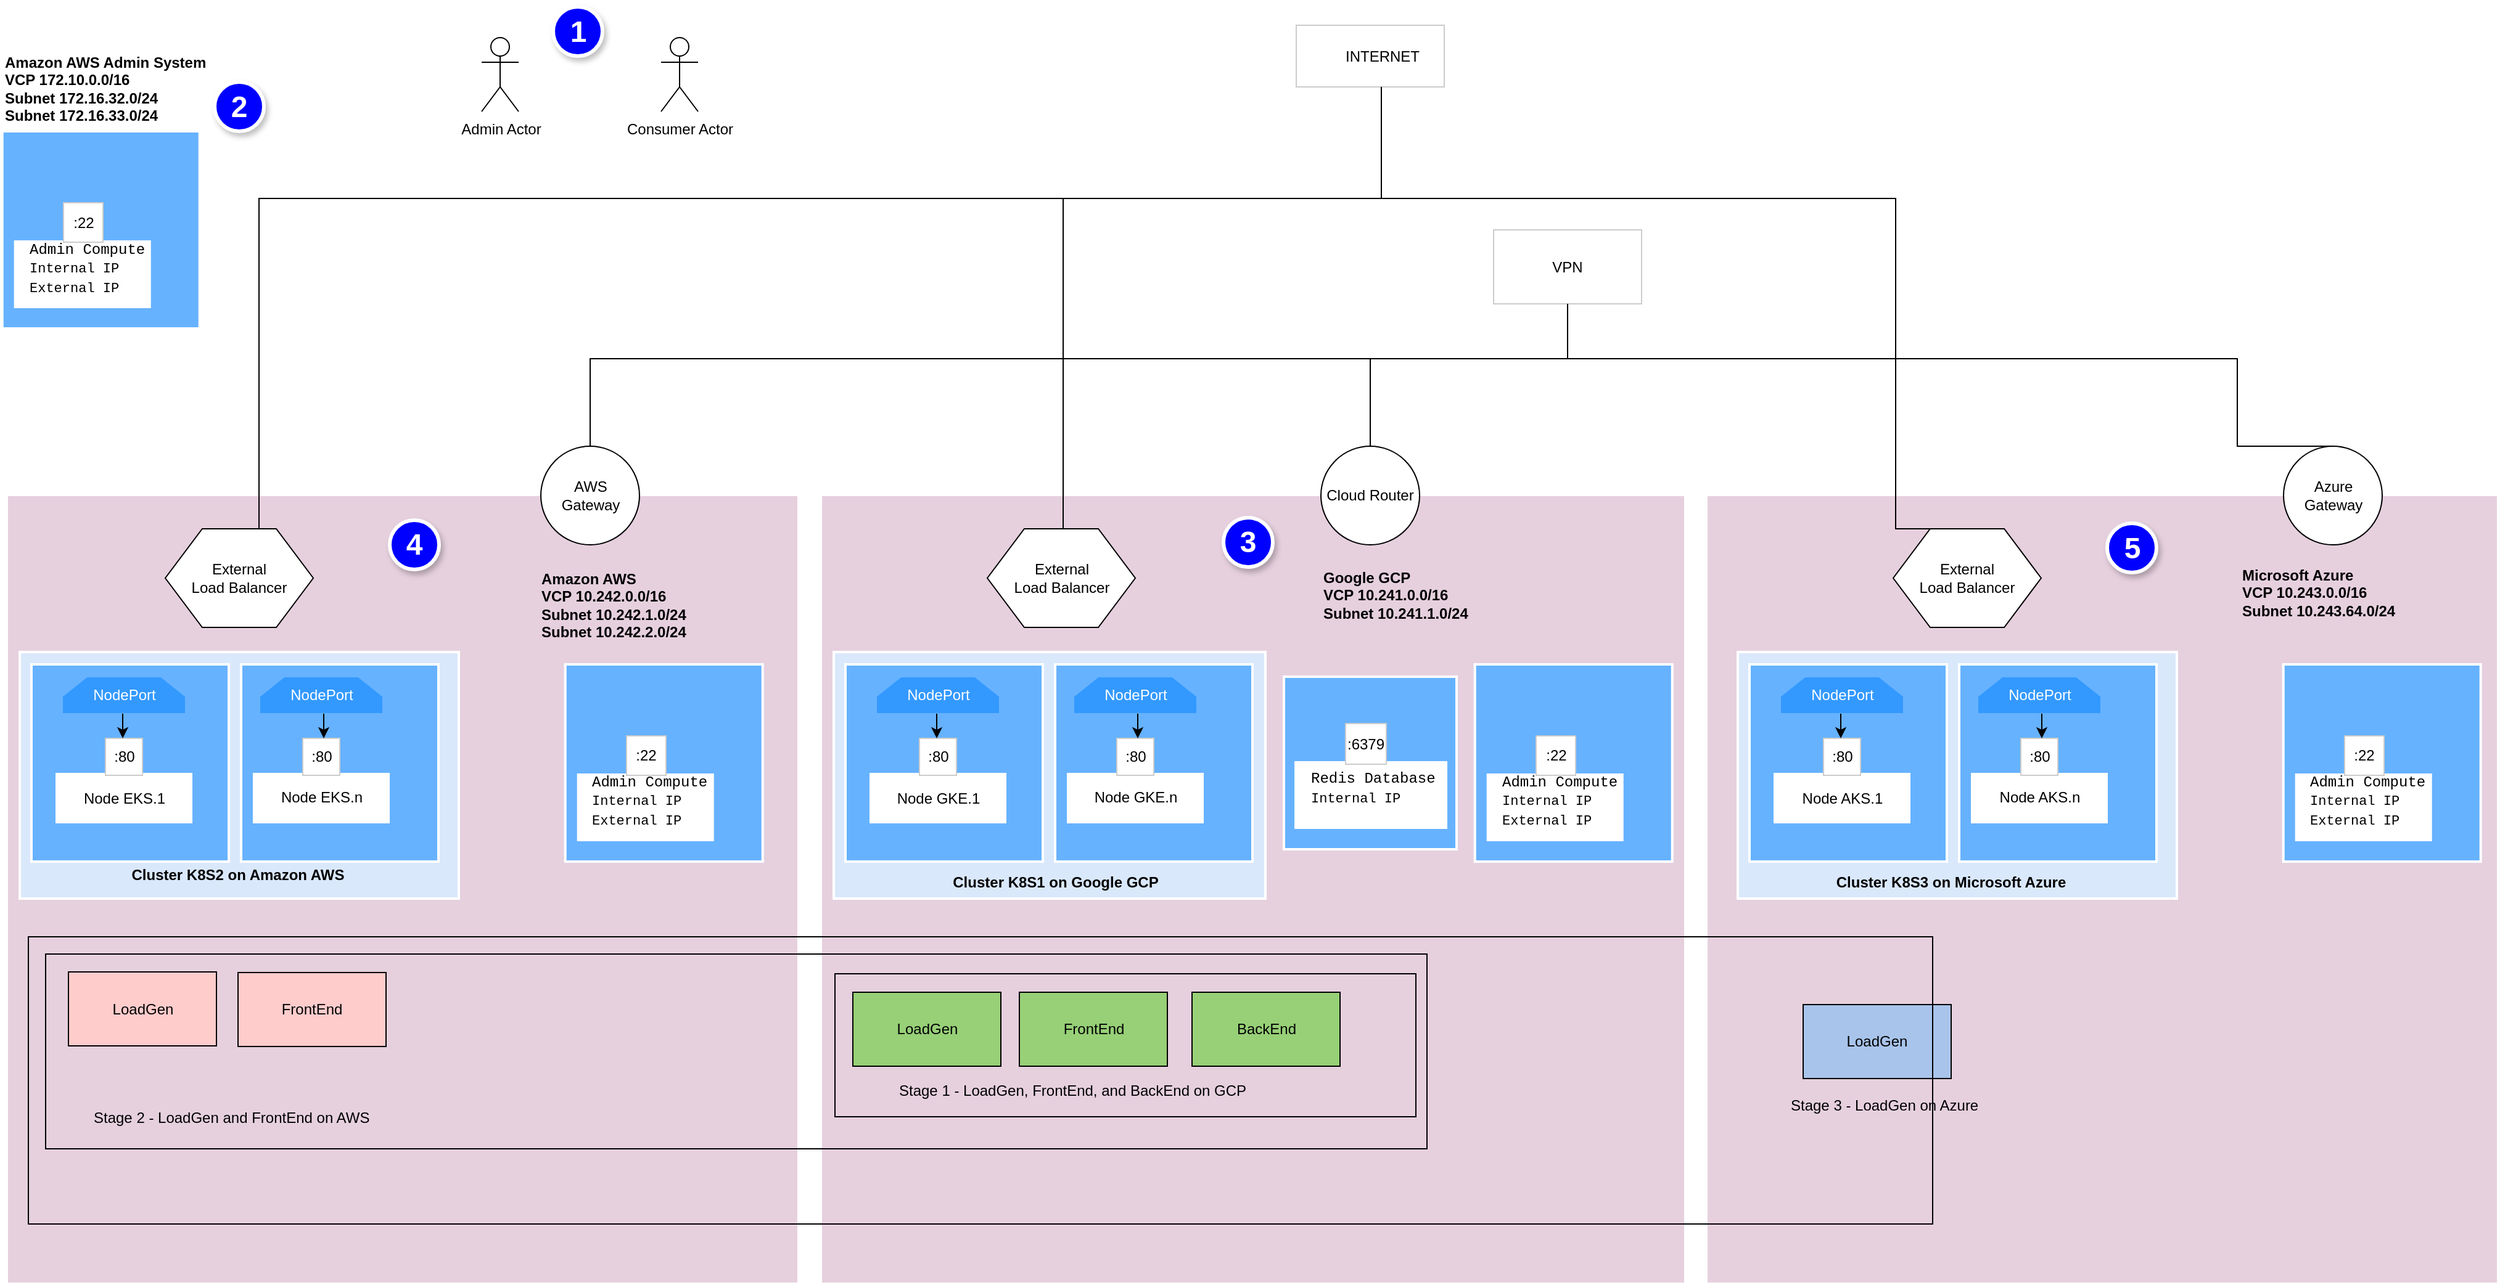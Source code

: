 <mxfile version="11.1.4" type="device"><diagram id="oCAYTf6JFad4TSEZTCPu" name="Page-1"><mxGraphModel dx="2852" dy="2918" grid="1" gridSize="10" guides="1" tooltips="1" connect="1" arrows="1" fold="1" page="1" pageScale="1" pageWidth="850" pageHeight="1100" math="0" shadow="0"><root><mxCell id="0"/><mxCell id="1" parent="0"/><mxCell id="3_JV-AqRDF9YJsaIib1W-2" value="" style="rounded=0;whiteSpace=wrap;html=1;gradientColor=none;fillColor=#E6D0DE;strokeColor=#FFFFFF;" parent="1" vertex="1"><mxGeometry x="1418" y="-319" width="641" height="639" as="geometry"/></mxCell><mxCell id="EtgancOFzsl1TW48m4qC-24" value="" style="rounded=0;whiteSpace=wrap;html=1;gradientColor=none;fillColor=#E6D0DE;strokeColor=#FFFFFF;" parent="1" vertex="1"><mxGeometry x="700" y="-319" width="700" height="639" as="geometry"/></mxCell><mxCell id="EtgancOFzsl1TW48m4qC-46" value="" style="rounded=0;whiteSpace=wrap;html=1;gradientColor=none;fillColor=#E6D0DE;strokeColor=#FFFFFF;" parent="1" vertex="1"><mxGeometry x="40" y="-319" width="641" height="639" as="geometry"/></mxCell><mxCell id="MRLvEs0bzzrnMbFjdBYy-30" value="VPN" style="rounded=0;whiteSpace=wrap;html=1;strokeColor=#CCCCCC;strokeWidth=1;fillColor=#FFFFFF;gradientColor=none;" parent="1" vertex="1"><mxGeometry x="1245" y="-534.5" width="120" height="60" as="geometry"/></mxCell><mxCell id="MRLvEs0bzzrnMbFjdBYy-56" style="edgeStyle=orthogonalEdgeStyle;rounded=0;orthogonalLoop=1;jettySize=auto;html=1;endArrow=none;endFill=0;strokeColor=#000000;" parent="1" source="MRLvEs0bzzrnMbFjdBYy-32" target="w82-eKKczCp55XJ_6k91-2" edge="1"><mxGeometry relative="1" as="geometry"><Array as="points"><mxPoint x="1154" y="-560"/><mxPoint x="896" y="-560"/></Array><mxPoint x="1155" y="-889" as="sourcePoint"/><mxPoint x="1001" y="-259" as="targetPoint"/></mxGeometry></mxCell><mxCell id="MRLvEs0bzzrnMbFjdBYy-32" value="&amp;nbsp; &amp;nbsp; &amp;nbsp; INTERNET" style="rounded=0;whiteSpace=wrap;html=1;strokeColor=#CCCCCC;strokeWidth=1;fillColor=#FFFFFF;gradientColor=none;" parent="1" vertex="1"><mxGeometry x="1085" y="-700.5" width="120" height="50" as="geometry"/></mxCell><mxCell id="MRLvEs0bzzrnMbFjdBYy-38" value="" style="endArrow=none;html=1;" parent="1" edge="1"><mxGeometry width="50" height="50" relative="1" as="geometry"><mxPoint x="1305" y="-658.5" as="sourcePoint"/><mxPoint x="1305" y="-658.5" as="targetPoint"/></mxGeometry></mxCell><mxCell id="MRLvEs0bzzrnMbFjdBYy-80" value="" style="shape=image;html=1;verticalAlign=top;verticalLabelPosition=bottom;labelBackgroundColor=#ffffff;imageAspect=0;aspect=fixed;image=https://cdn3.iconfinder.com/data/icons/basic-user-interface-5/64/globe_earth_internet_www_universal-128.png;strokeColor=#CCCCCC;strokeWidth=1;fillColor=#FFFFFF;gradientColor=none;" parent="1" vertex="1"><mxGeometry x="1251" y="-519.5" width="30" height="30" as="geometry"/></mxCell><mxCell id="MRLvEs0bzzrnMbFjdBYy-81" value="" style="shape=image;html=1;verticalAlign=top;verticalLabelPosition=bottom;labelBackgroundColor=#ffffff;imageAspect=0;aspect=fixed;image=https://cdn3.iconfinder.com/data/icons/basic-user-interface-5/64/globe_earth_internet_www_universal-128.png;strokeColor=#CCCCCC;strokeWidth=1;fillColor=#FFFFFF;gradientColor=none;" parent="1" vertex="1"><mxGeometry x="1095" y="-690.5" width="30" height="30" as="geometry"/></mxCell><mxCell id="3_JV-AqRDF9YJsaIib1W-4" value="" style="rounded=0;whiteSpace=wrap;html=1;fillColor=#dae8fc;strokeColor=#FFFFFF;strokeWidth=2;" parent="1" vertex="1"><mxGeometry x="1443" y="-192" width="356" height="200" as="geometry"/></mxCell><mxCell id="3_JV-AqRDF9YJsaIib1W-6" value="" style="whiteSpace=wrap;html=1;aspect=fixed;strokeColor=#FFFFFF;strokeWidth=2;fillColor=#66B2FF;gradientColor=none;" parent="1" vertex="1"><mxGeometry x="1452.5" y="-182" width="160" height="160" as="geometry"/></mxCell><mxCell id="3_JV-AqRDF9YJsaIib1W-7" value="" style="whiteSpace=wrap;html=1;aspect=fixed;strokeColor=#FFFFFF;strokeWidth=2;fillColor=#66B2FF;gradientColor=none;" parent="1" vertex="1"><mxGeometry x="1622.5" y="-182" width="160" height="160" as="geometry"/></mxCell><mxCell id="3_JV-AqRDF9YJsaIib1W-10" value="&lt;font color=&quot;#ffffff&quot;&gt;NodePort&lt;/font&gt;" style="shape=loopLimit;whiteSpace=wrap;html=1;strokeColor=#66B2FF;strokeWidth=1;fillColor=#3399FF;gradientColor=none;" parent="1" vertex="1"><mxGeometry x="1477.5" y="-172" width="100" height="30" as="geometry"/></mxCell><mxCell id="3_JV-AqRDF9YJsaIib1W-14" value="&lt;font color=&quot;#ffffff&quot;&gt;NodePort&lt;/font&gt;" style="shape=loopLimit;whiteSpace=wrap;html=1;strokeColor=#66B2FF;strokeWidth=1;fillColor=#3399FF;gradientColor=none;" parent="1" vertex="1"><mxGeometry x="1637.5" y="-172" width="100" height="30" as="geometry"/></mxCell><mxCell id="3_JV-AqRDF9YJsaIib1W-15" value="" style="rounded=0;whiteSpace=wrap;html=1;strokeColor=#FFFFFF;strokeWidth=1;fillColor=#FFFFFF;gradientColor=none;" parent="1" vertex="1"><mxGeometry x="1472.5" y="-93.5" width="110" height="40" as="geometry"/></mxCell><mxCell id="3_JV-AqRDF9YJsaIib1W-18" value="" style="rounded=0;whiteSpace=wrap;html=1;strokeColor=#FFFFFF;strokeWidth=1;fillColor=#FFFFFF;gradientColor=none;" parent="1" vertex="1"><mxGeometry x="1632.5" y="-93.5" width="110" height="40" as="geometry"/></mxCell><mxCell id="3_JV-AqRDF9YJsaIib1W-19" value=":80" style="whiteSpace=wrap;html=1;aspect=fixed;strokeColor=#CCCCCC;strokeWidth=1;fillColor=#FFFFFF;gradientColor=none;" parent="1" vertex="1"><mxGeometry x="1512.5" y="-122" width="30" height="30" as="geometry"/></mxCell><mxCell id="3_JV-AqRDF9YJsaIib1W-22" value=":80" style="whiteSpace=wrap;html=1;aspect=fixed;strokeColor=#CCCCCC;strokeWidth=1;fillColor=#FFFFFF;gradientColor=none;" parent="1" vertex="1"><mxGeometry x="1672.5" y="-122" width="30" height="30" as="geometry"/></mxCell><mxCell id="3_JV-AqRDF9YJsaIib1W-42" value="" style="endArrow=classic;html=1;strokeColor=#000000;" parent="1" edge="1"><mxGeometry width="50" height="50" relative="1" as="geometry"><mxPoint x="1526.5" y="-142" as="sourcePoint"/><mxPoint x="1526.5" y="-122" as="targetPoint"/></mxGeometry></mxCell><mxCell id="3_JV-AqRDF9YJsaIib1W-48" style="edgeStyle=orthogonalEdgeStyle;rounded=0;orthogonalLoop=1;jettySize=auto;html=1;exitX=0.5;exitY=1;exitDx=0;exitDy=0;endArrow=classic;endFill=1;strokeColor=#000000;" parent="1" source="3_JV-AqRDF9YJsaIib1W-14" target="3_JV-AqRDF9YJsaIib1W-14" edge="1"><mxGeometry relative="1" as="geometry"/></mxCell><mxCell id="3_JV-AqRDF9YJsaIib1W-49" value="" style="endArrow=classic;html=1;strokeColor=#000000;" parent="1" edge="1"><mxGeometry width="50" height="50" relative="1" as="geometry"><mxPoint x="1689.5" y="-142" as="sourcePoint"/><mxPoint x="1689.5" y="-122" as="targetPoint"/></mxGeometry></mxCell><mxCell id="3_JV-AqRDF9YJsaIib1W-50" value="Node AKS.1&lt;span style=&quot;font-family: &amp;#34;helvetica&amp;#34; , &amp;#34;arial&amp;#34; , sans-serif ; font-size: 0px ; white-space: nowrap&quot;&gt;%3CmxGraphModel%3E%3Croot%3E%3CmxCell%20id%3D%220%22%2F%3E%3CmxCell%20id%3D%221%22%20parent%3D%220%22%2F%3E%3CmxCell%20id%3D%222%22%20value%3D%22%22%20style%3D%22endArrow%3Dclassic%3Bhtml%3D1%3BstrokeColor%3D%23000000%3B%22%20edge%3D%221%22%20parent%3D%221%22%3E%3CmxGeometry%20width%3D%2250%22%20height%3D%2250%22%20relative%3D%221%22%20as%3D%22geometry%22%3E%3CmxPoint%20x%3D%22124%22%20y%3D%22430%22%20as%3D%22sourcePoint%22%2F%3E%3CmxPoint%20x%3D%22124%22%20y%3D%22450%22%20as%3D%22targetPoint%22%2F%3E%3C%2FmxGeometry%3E%3C%2FmxCell%3E%3C%2Froot%3E%3C%2FmxGraphModel%3E&lt;/span&gt;" style="text;html=1;strokeColor=none;fillColor=none;align=center;verticalAlign=middle;whiteSpace=wrap;rounded=0;" parent="1" vertex="1"><mxGeometry x="1472.5" y="-88.5" width="110" height="30" as="geometry"/></mxCell><mxCell id="3_JV-AqRDF9YJsaIib1W-51" value="Node AKS.n&lt;span style=&quot;font-family: &amp;#34;helvetica&amp;#34; , &amp;#34;arial&amp;#34; , sans-serif ; font-size: 0px ; white-space: nowrap&quot;&gt;3CmxGraphModel%3E%3Croot%3E%3CmxCell%20id%3D%220%22%2F%3E%3CmxCell%20id%3D%221%22%20parent%3D%220%22%2F%3E%3CmxCell%20id%3D%222%22%20value%3D%22%22%20style%3D%22endArrow%3Dclassic%3Bhtml%3D1%3BstrokeColor%3D%23000000%3B%22%20edge%3D%221%22%20parent%3D%221%22%3E%3CmxGeometry%20width%3D%2250%22%20height%3D%2250%22%20relative%3D%221%22%20as%3D%22geometry%22%3E%3CmxPoint%20x%3D%22124%22%20y%3D%22430%22%20as%3D%22sourcePoint%22%2F%3E%3CmxPoint%20x%3D%22124%22%20y%3D%22450%22%20as%3D%22targetPoint%22%2F%3E%3C%2FmxGeometry%3E%3C%2FmxCell%3E%3C%2Froot%3E%3C%2FmxGraphModel%3E&lt;/span&gt;" style="text;html=1;strokeColor=none;fillColor=none;align=center;verticalAlign=middle;whiteSpace=wrap;rounded=0;" parent="1" vertex="1"><mxGeometry x="1633" y="-89" width="110" height="30" as="geometry"/></mxCell><mxCell id="3_JV-AqRDF9YJsaIib1W-54" value="Cluster K8S3 on Microsoft Azure" style="text;html=1;strokeColor=none;fillColor=none;align=center;verticalAlign=middle;whiteSpace=wrap;rounded=0;fontStyle=1" parent="1" vertex="1"><mxGeometry x="1459" y="-22" width="314" height="33" as="geometry"/></mxCell><mxCell id="Qe-S1la35YxCWI7xXYGa-5" style="edgeStyle=orthogonalEdgeStyle;rounded=0;orthogonalLoop=1;jettySize=auto;html=1;endArrow=none;endFill=0;strokeColor=#000000;entryX=0.5;entryY=0;entryDx=0;entryDy=0;exitX=0.5;exitY=1;exitDx=0;exitDy=0;" parent="1" source="MRLvEs0bzzrnMbFjdBYy-30" target="EtgancOFzsl1TW48m4qC-45" edge="1"><mxGeometry relative="1" as="geometry"><mxPoint x="1193" y="-652" as="sourcePoint"/><mxPoint x="942.471" y="-172" as="targetPoint"/><Array as="points"><mxPoint x="1305" y="-430"/><mxPoint x="1145" y="-430"/></Array></mxGeometry></mxCell><mxCell id="Qe-S1la35YxCWI7xXYGa-10" style="edgeStyle=orthogonalEdgeStyle;rounded=0;orthogonalLoop=1;jettySize=auto;html=1;exitX=0.5;exitY=1;exitDx=0;exitDy=0;endArrow=none;endFill=0;strokeColor=#000000;entryX=0.5;entryY=0;entryDx=0;entryDy=0;" parent="1" source="MRLvEs0bzzrnMbFjdBYy-30" target="EtgancOFzsl1TW48m4qC-23" edge="1"><mxGeometry relative="1" as="geometry"><mxPoint x="1203" y="-646" as="sourcePoint"/><mxPoint x="1346" y="-448" as="targetPoint"/><Array as="points"><mxPoint x="1305" y="-430"/><mxPoint x="1848" y="-430"/></Array></mxGeometry></mxCell><mxCell id="Qe-S1la35YxCWI7xXYGa-51" style="edgeStyle=orthogonalEdgeStyle;rounded=0;orthogonalLoop=1;jettySize=auto;html=1;endArrow=none;endFill=0;strokeColor=#000000;entryX=0.625;entryY=0;entryDx=0;entryDy=0;" parent="1" source="MRLvEs0bzzrnMbFjdBYy-32" target="w82-eKKczCp55XJ_6k91-1" edge="1"><mxGeometry relative="1" as="geometry"><Array as="points"><mxPoint x="1154" y="-560"/><mxPoint x="244" y="-560"/><mxPoint x="244" y="-292"/></Array><mxPoint x="1164" y="-902" as="sourcePoint"/><mxPoint x="214.235" y="-227.235" as="targetPoint"/></mxGeometry></mxCell><mxCell id="Qe-S1la35YxCWI7xXYGa-52" style="edgeStyle=orthogonalEdgeStyle;rounded=0;orthogonalLoop=1;jettySize=auto;html=1;endArrow=none;endFill=0;strokeColor=#000000;entryX=0.5;entryY=0;entryDx=0;entryDy=0;exitX=0.5;exitY=1;exitDx=0;exitDy=0;" parent="1" source="MRLvEs0bzzrnMbFjdBYy-30" target="EtgancOFzsl1TW48m4qC-67" edge="1"><mxGeometry relative="1" as="geometry"><mxPoint x="1203" y="-646" as="sourcePoint"/><mxPoint x="293.059" y="-228.412" as="targetPoint"/><Array as="points"><mxPoint x="1305" y="-430"/><mxPoint x="513" y="-430"/></Array></mxGeometry></mxCell><mxCell id="EtgancOFzsl1TW48m4qC-18" value="" style="whiteSpace=wrap;html=1;aspect=fixed;strokeColor=#FFFFFF;strokeWidth=2;fillColor=#66B2FF;gradientColor=none;" parent="1" vertex="1"><mxGeometry x="1885.353" y="-182" width="160" height="160" as="geometry"/></mxCell><mxCell id="EtgancOFzsl1TW48m4qC-19" value="" style="rounded=0;whiteSpace=wrap;html=1;strokeColor=#FFFFFF;strokeWidth=1;fillColor=#FFFFFF;gradientColor=none;" parent="1" vertex="1"><mxGeometry x="1895.353" y="-93" width="110" height="54" as="geometry"/></mxCell><mxCell id="EtgancOFzsl1TW48m4qC-20" value=":22" style="whiteSpace=wrap;html=1;aspect=fixed;strokeColor=#CCCCCC;strokeWidth=1;fillColor=#FFFFFF;gradientColor=none;" parent="1" vertex="1"><mxGeometry x="1935" y="-124" width="32" height="32" as="geometry"/></mxCell><mxCell id="EtgancOFzsl1TW48m4qC-21" value="&lt;font face=&quot;Courier New&quot;&gt;Admin Compute&lt;br&gt;&lt;span style=&quot;font-size: 11px&quot;&gt;Internal IP External IP&lt;/span&gt;&lt;span style=&quot;font-size: 0px ; white-space: nowrap&quot;&gt;external IP&lt;br&gt;&amp;nbsp;IPmxGraphModel%3E%3Croot%3E%3CmxCell%20id%3D%220%22%2F%3E%3CmxCell%20id%3D%221%22%20parent%3D%220%22%2F%3E%3CmxCell%20id%3D%222%22%20value%3D%22%22%20style%3D%22endArrow%3Dclassic%3Bhtml%3D1%3BstrokeColor%3D%23000000%3B%22%20edge%3D%221%22%20parent%3D%221%22%3E%3CmxGeometry%20width%3D%2250%22%20height%3D%2250%22%20relative%3D%221%22%20as%3D%22geometry%22%3E%3CmxPoint%20x%3D%22124%22%20y%3D%22430%22%20as%3D%22sourcePoint%22%2F%3E%3CmxPoint%20x%3D%22124%22%20y%3D%22450%22%20as%3D%22targetPoint%22%2F%3E%3C%2FmxGeometry%3E%3C%2FmxC&lt;br&gt;&lt;/span&gt;&lt;/font&gt;" style="text;html=1;strokeColor=none;fillColor=none;align=left;verticalAlign=middle;whiteSpace=wrap;rounded=0;" parent="1" vertex="1"><mxGeometry x="1905.353" y="-89" width="100" height="50" as="geometry"/></mxCell><mxCell id="EtgancOFzsl1TW48m4qC-22" value="&lt;b&gt;Microsoft Azure&lt;br&gt;&lt;/b&gt;&lt;div&gt;&lt;b&gt;VCP 10.243.0.0/16&lt;/b&gt;&lt;/div&gt;&lt;div&gt;&lt;b&gt;Subnet&amp;nbsp;&lt;/b&gt;&lt;b&gt;10.243.64.0/24&lt;/b&gt;&lt;/div&gt;" style="text;html=1;strokeColor=none;fillColor=none;align=left;verticalAlign=middle;whiteSpace=wrap;rounded=0;" parent="1" vertex="1"><mxGeometry x="1850" y="-261" width="170" height="42" as="geometry"/></mxCell><mxCell id="EtgancOFzsl1TW48m4qC-23" value="Azure&lt;br&gt;Gateway" style="ellipse;whiteSpace=wrap;html=1;aspect=fixed;" parent="1" vertex="1"><mxGeometry x="1885.5" y="-359" width="80" height="80" as="geometry"/></mxCell><mxCell id="EtgancOFzsl1TW48m4qC-25" value="" style="rounded=0;whiteSpace=wrap;html=1;fillColor=#dae8fc;strokeColor=#FFFFFF;strokeWidth=2;" parent="1" vertex="1"><mxGeometry x="710" y="-192" width="350" height="200" as="geometry"/></mxCell><mxCell id="EtgancOFzsl1TW48m4qC-26" value="" style="whiteSpace=wrap;html=1;aspect=fixed;strokeColor=#FFFFFF;strokeWidth=2;fillColor=#66B2FF;gradientColor=none;" parent="1" vertex="1"><mxGeometry x="719.5" y="-182" width="160" height="160" as="geometry"/></mxCell><mxCell id="EtgancOFzsl1TW48m4qC-27" value="" style="whiteSpace=wrap;html=1;aspect=fixed;strokeColor=#FFFFFF;strokeWidth=2;fillColor=#66B2FF;gradientColor=none;" parent="1" vertex="1"><mxGeometry x="889.5" y="-182" width="160" height="160" as="geometry"/></mxCell><mxCell id="EtgancOFzsl1TW48m4qC-28" value="&lt;font color=&quot;#ffffff&quot;&gt;NodePort&lt;/font&gt;" style="shape=loopLimit;whiteSpace=wrap;html=1;strokeColor=#66B2FF;strokeWidth=1;fillColor=#3399FF;gradientColor=none;" parent="1" vertex="1"><mxGeometry x="744.5" y="-172" width="100" height="30" as="geometry"/></mxCell><mxCell id="EtgancOFzsl1TW48m4qC-29" value="&lt;font color=&quot;#ffffff&quot;&gt;NodePort&lt;/font&gt;" style="shape=loopLimit;whiteSpace=wrap;html=1;strokeColor=#66B2FF;strokeWidth=1;fillColor=#3399FF;gradientColor=none;" parent="1" vertex="1"><mxGeometry x="904.5" y="-172" width="100" height="30" as="geometry"/></mxCell><mxCell id="EtgancOFzsl1TW48m4qC-30" value="" style="rounded=0;whiteSpace=wrap;html=1;strokeColor=#FFFFFF;strokeWidth=1;fillColor=#FFFFFF;gradientColor=none;" parent="1" vertex="1"><mxGeometry x="739.5" y="-93.5" width="110" height="40" as="geometry"/></mxCell><mxCell id="EtgancOFzsl1TW48m4qC-31" value="" style="rounded=0;whiteSpace=wrap;html=1;strokeColor=#FFFFFF;strokeWidth=1;fillColor=#FFFFFF;gradientColor=none;" parent="1" vertex="1"><mxGeometry x="899.5" y="-93.5" width="110" height="40" as="geometry"/></mxCell><mxCell id="EtgancOFzsl1TW48m4qC-32" value=":80" style="whiteSpace=wrap;html=1;aspect=fixed;strokeColor=#CCCCCC;strokeWidth=1;fillColor=#FFFFFF;gradientColor=none;" parent="1" vertex="1"><mxGeometry x="779.5" y="-122" width="30" height="30" as="geometry"/></mxCell><mxCell id="EtgancOFzsl1TW48m4qC-33" value=":80" style="whiteSpace=wrap;html=1;aspect=fixed;strokeColor=#CCCCCC;strokeWidth=1;fillColor=#FFFFFF;gradientColor=none;" parent="1" vertex="1"><mxGeometry x="939.5" y="-122" width="30" height="30" as="geometry"/></mxCell><mxCell id="EtgancOFzsl1TW48m4qC-34" value="" style="endArrow=classic;html=1;strokeColor=#000000;" parent="1" edge="1"><mxGeometry width="50" height="50" relative="1" as="geometry"><mxPoint x="793.5" y="-142" as="sourcePoint"/><mxPoint x="793.5" y="-122" as="targetPoint"/></mxGeometry></mxCell><mxCell id="EtgancOFzsl1TW48m4qC-35" style="edgeStyle=orthogonalEdgeStyle;rounded=0;orthogonalLoop=1;jettySize=auto;html=1;exitX=0.5;exitY=1;exitDx=0;exitDy=0;endArrow=classic;endFill=1;strokeColor=#000000;" parent="1" source="EtgancOFzsl1TW48m4qC-29" target="EtgancOFzsl1TW48m4qC-29" edge="1"><mxGeometry relative="1" as="geometry"/></mxCell><mxCell id="EtgancOFzsl1TW48m4qC-36" value="" style="endArrow=classic;html=1;strokeColor=#000000;" parent="1" edge="1"><mxGeometry width="50" height="50" relative="1" as="geometry"><mxPoint x="956.5" y="-142" as="sourcePoint"/><mxPoint x="956.5" y="-122" as="targetPoint"/></mxGeometry></mxCell><mxCell id="EtgancOFzsl1TW48m4qC-37" value="Node GKE.1&lt;span style=&quot;font-family: &amp;#34;helvetica&amp;#34; , &amp;#34;arial&amp;#34; , sans-serif ; font-size: 0px ; white-space: nowrap&quot;&gt;%3CmxGraphModel%3E%3Croot%3E%3CmxCell%20id%3D%220%22%2F%3E%3CmxCell%20id%3D%221%22%20parent%3D%220%22%2F%3E%3CmxCell%20id%3D%222%22%20value%3D%22%22%20style%3D%22endArrow%3Dclassic%3Bhtml%3D1%3BstrokeColor%3D%23000000%3B%22%20edge%3D%221%22%20parent%3D%221%22%3E%3CmxGeometry%20width%3D%2250%22%20height%3D%2250%22%20relative%3D%221%22%20as%3D%22geometry%22%3E%3CmxPoint%20x%3D%22124%22%20y%3D%22430%22%20as%3D%22sourcePoint%22%2F%3E%3CmxPoint%20x%3D%22124%22%20y%3D%22450%22%20as%3D%22targetPoint%22%2F%3E%3C%2FmxGeometry%3E%3C%2FmxCell%3E%3C%2Froot%3E%3C%2FmxGraphModel%3E&lt;/span&gt;" style="text;html=1;strokeColor=none;fillColor=none;align=center;verticalAlign=middle;whiteSpace=wrap;rounded=0;" parent="1" vertex="1"><mxGeometry x="739.5" y="-88.5" width="110" height="30" as="geometry"/></mxCell><mxCell id="EtgancOFzsl1TW48m4qC-38" value="Node GKE.n&lt;span style=&quot;font-family: &amp;#34;helvetica&amp;#34; , &amp;#34;arial&amp;#34; , sans-serif ; font-size: 0px ; white-space: nowrap&quot;&gt;3CmxGraphModel%3E%3Croot%3E%3CmxCell%20id%3D%220%22%2F%3E%3CmxCell%20id%3D%221%22%20parent%3D%220%22%2F%3E%3CmxCell%20id%3D%222%22%20value%3D%22%22%20style%3D%22endArrow%3Dclassic%3Bhtml%3D1%3BstrokeColor%3D%23000000%3B%22%20edge%3D%221%22%20parent%3D%221%22%3E%3CmxGeometry%20width%3D%2250%22%20height%3D%2250%22%20relative%3D%221%22%20as%3D%22geometry%22%3E%3CmxPoint%20x%3D%22124%22%20y%3D%22430%22%20as%3D%22sourcePoint%22%2F%3E%3CmxPoint%20x%3D%22124%22%20y%3D%22450%22%20as%3D%22targetPoint%22%2F%3E%3C%2FmxGeometry%3E%3C%2FmxCell%3E%3C%2Froot%3E%3C%2FmxGraphModel%3E&lt;/span&gt;" style="text;html=1;strokeColor=none;fillColor=none;align=center;verticalAlign=middle;whiteSpace=wrap;rounded=0;" parent="1" vertex="1"><mxGeometry x="900" y="-89" width="110" height="30" as="geometry"/></mxCell><mxCell id="EtgancOFzsl1TW48m4qC-39" value="Cluster K8S1 on Google GCP" style="text;html=1;strokeColor=none;fillColor=none;align=center;verticalAlign=middle;whiteSpace=wrap;rounded=0;fontStyle=1" parent="1" vertex="1"><mxGeometry x="740" y="-22" width="300" height="33" as="geometry"/></mxCell><mxCell id="EtgancOFzsl1TW48m4qC-40" value="" style="whiteSpace=wrap;html=1;aspect=fixed;strokeColor=#FFFFFF;strokeWidth=2;fillColor=#66B2FF;gradientColor=none;" parent="1" vertex="1"><mxGeometry x="1229.853" y="-182" width="160" height="160" as="geometry"/></mxCell><mxCell id="EtgancOFzsl1TW48m4qC-41" value="" style="rounded=0;whiteSpace=wrap;html=1;strokeColor=#FFFFFF;strokeWidth=1;fillColor=#FFFFFF;gradientColor=none;" parent="1" vertex="1"><mxGeometry x="1239.853" y="-93" width="110" height="54" as="geometry"/></mxCell><mxCell id="EtgancOFzsl1TW48m4qC-42" value=":22" style="whiteSpace=wrap;html=1;aspect=fixed;strokeColor=#CCCCCC;strokeWidth=1;fillColor=#FFFFFF;gradientColor=none;" parent="1" vertex="1"><mxGeometry x="1279.5" y="-124" width="32" height="32" as="geometry"/></mxCell><mxCell id="EtgancOFzsl1TW48m4qC-43" value="&lt;font face=&quot;Courier New&quot;&gt;Admin Compute&lt;br&gt;&lt;span style=&quot;font-size: 11px&quot;&gt;Internal IP External IP&lt;/span&gt;&lt;span style=&quot;font-size: 0px ; white-space: nowrap&quot;&gt;external IP&lt;br&gt;&amp;nbsp;IPmxGraphModel%3E%3Croot%3E%3CmxCell%20id%3D%220%22%2F%3E%3CmxCell%20id%3D%221%22%20parent%3D%220%22%2F%3E%3CmxCell%20id%3D%222%22%20value%3D%22%22%20style%3D%22endArrow%3Dclassic%3Bhtml%3D1%3BstrokeColor%3D%23000000%3B%22%20edge%3D%221%22%20parent%3D%221%22%3E%3CmxGeometry%20width%3D%2250%22%20height%3D%2250%22%20relative%3D%221%22%20as%3D%22geometry%22%3E%3CmxPoint%20x%3D%22124%22%20y%3D%22430%22%20as%3D%22sourcePoint%22%2F%3E%3CmxPoint%20x%3D%22124%22%20y%3D%22450%22%20as%3D%22targetPoint%22%2F%3E%3C%2FmxGeometry%3E%3C%2FmxC&lt;br&gt;&lt;/span&gt;&lt;/font&gt;" style="text;html=1;strokeColor=none;fillColor=none;align=left;verticalAlign=middle;whiteSpace=wrap;rounded=0;" parent="1" vertex="1"><mxGeometry x="1249.853" y="-89" width="100" height="50" as="geometry"/></mxCell><mxCell id="EtgancOFzsl1TW48m4qC-44" value="&lt;b&gt;Google GCP&lt;/b&gt;&lt;br&gt;&lt;div&gt;&lt;b&gt;VCP 10.241.0.0/16&lt;/b&gt;&lt;/div&gt;&lt;div&gt;&lt;b&gt;Subnet&amp;nbsp;&lt;/b&gt;&lt;b&gt;10.241.1.0/24&lt;/b&gt;&lt;/div&gt;" style="text;html=1;strokeColor=none;fillColor=none;align=left;verticalAlign=middle;whiteSpace=wrap;rounded=0;" parent="1" vertex="1"><mxGeometry x="1105" y="-269" width="150" height="62" as="geometry"/></mxCell><mxCell id="EtgancOFzsl1TW48m4qC-45" value="Cloud Router" style="ellipse;whiteSpace=wrap;html=1;aspect=fixed;" parent="1" vertex="1"><mxGeometry x="1105" y="-359" width="80" height="80" as="geometry"/></mxCell><mxCell id="EtgancOFzsl1TW48m4qC-47" value="" style="rounded=0;whiteSpace=wrap;html=1;fillColor=#dae8fc;strokeColor=#FFFFFF;strokeWidth=2;" parent="1" vertex="1"><mxGeometry x="50" y="-192" width="356" height="200" as="geometry"/></mxCell><mxCell id="EtgancOFzsl1TW48m4qC-48" value="" style="whiteSpace=wrap;html=1;aspect=fixed;strokeColor=#FFFFFF;strokeWidth=2;fillColor=#66B2FF;gradientColor=none;" parent="1" vertex="1"><mxGeometry x="59.5" y="-182" width="160" height="160" as="geometry"/></mxCell><mxCell id="EtgancOFzsl1TW48m4qC-49" value="" style="whiteSpace=wrap;html=1;aspect=fixed;strokeColor=#FFFFFF;strokeWidth=2;fillColor=#66B2FF;gradientColor=none;" parent="1" vertex="1"><mxGeometry x="229.5" y="-182" width="160" height="160" as="geometry"/></mxCell><mxCell id="EtgancOFzsl1TW48m4qC-50" value="&lt;font color=&quot;#ffffff&quot;&gt;NodePort&lt;/font&gt;" style="shape=loopLimit;whiteSpace=wrap;html=1;strokeColor=#66B2FF;strokeWidth=1;fillColor=#3399FF;gradientColor=none;" parent="1" vertex="1"><mxGeometry x="84.5" y="-172" width="100" height="30" as="geometry"/></mxCell><mxCell id="EtgancOFzsl1TW48m4qC-51" value="&lt;font color=&quot;#ffffff&quot;&gt;NodePort&lt;/font&gt;" style="shape=loopLimit;whiteSpace=wrap;html=1;strokeColor=#66B2FF;strokeWidth=1;fillColor=#3399FF;gradientColor=none;" parent="1" vertex="1"><mxGeometry x="244.5" y="-172" width="100" height="30" as="geometry"/></mxCell><mxCell id="EtgancOFzsl1TW48m4qC-52" value="" style="rounded=0;whiteSpace=wrap;html=1;strokeColor=#FFFFFF;strokeWidth=1;fillColor=#FFFFFF;gradientColor=none;" parent="1" vertex="1"><mxGeometry x="79.5" y="-93.5" width="110" height="40" as="geometry"/></mxCell><mxCell id="EtgancOFzsl1TW48m4qC-53" value="" style="rounded=0;whiteSpace=wrap;html=1;strokeColor=#FFFFFF;strokeWidth=1;fillColor=#FFFFFF;gradientColor=none;" parent="1" vertex="1"><mxGeometry x="239.5" y="-93.5" width="110" height="40" as="geometry"/></mxCell><mxCell id="EtgancOFzsl1TW48m4qC-54" value=":80" style="whiteSpace=wrap;html=1;aspect=fixed;strokeColor=#CCCCCC;strokeWidth=1;fillColor=#FFFFFF;gradientColor=none;" parent="1" vertex="1"><mxGeometry x="119.5" y="-122" width="30" height="30" as="geometry"/></mxCell><mxCell id="EtgancOFzsl1TW48m4qC-55" value=":80" style="whiteSpace=wrap;html=1;aspect=fixed;strokeColor=#CCCCCC;strokeWidth=1;fillColor=#FFFFFF;gradientColor=none;" parent="1" vertex="1"><mxGeometry x="279.5" y="-122" width="30" height="30" as="geometry"/></mxCell><mxCell id="EtgancOFzsl1TW48m4qC-56" value="" style="endArrow=classic;html=1;strokeColor=#000000;" parent="1" edge="1"><mxGeometry width="50" height="50" relative="1" as="geometry"><mxPoint x="133.5" y="-142" as="sourcePoint"/><mxPoint x="133.5" y="-122" as="targetPoint"/></mxGeometry></mxCell><mxCell id="EtgancOFzsl1TW48m4qC-57" style="edgeStyle=orthogonalEdgeStyle;rounded=0;orthogonalLoop=1;jettySize=auto;html=1;exitX=0.5;exitY=1;exitDx=0;exitDy=0;endArrow=classic;endFill=1;strokeColor=#000000;" parent="1" source="EtgancOFzsl1TW48m4qC-51" target="EtgancOFzsl1TW48m4qC-51" edge="1"><mxGeometry relative="1" as="geometry"/></mxCell><mxCell id="EtgancOFzsl1TW48m4qC-58" value="" style="endArrow=classic;html=1;strokeColor=#000000;" parent="1" edge="1"><mxGeometry width="50" height="50" relative="1" as="geometry"><mxPoint x="296.5" y="-142" as="sourcePoint"/><mxPoint x="296.5" y="-122" as="targetPoint"/></mxGeometry></mxCell><mxCell id="EtgancOFzsl1TW48m4qC-59" value="Node EKS.1&lt;span style=&quot;font-family: &amp;#34;helvetica&amp;#34; , &amp;#34;arial&amp;#34; , sans-serif ; font-size: 0px ; white-space: nowrap&quot;&gt;%3CmxGraphModel%3E%3Croot%3E%3CmxCell%20id%3D%220%22%2F%3E%3CmxCell%20id%3D%221%22%20parent%3D%220%22%2F%3E%3CmxCell%20id%3D%222%22%20value%3D%22%22%20style%3D%22endArrow%3Dclassic%3Bhtml%3D1%3BstrokeColor%3D%23000000%3B%22%20edge%3D%221%22%20parent%3D%221%22%3E%3CmxGeometry%20width%3D%2250%22%20height%3D%2250%22%20relative%3D%221%22%20as%3D%22geometry%22%3E%3CmxPoint%20x%3D%22124%22%20y%3D%22430%22%20as%3D%22sourcePoint%22%2F%3E%3CmxPoint%20x%3D%22124%22%20y%3D%22450%22%20as%3D%22targetPoint%22%2F%3E%3C%2FmxGeometry%3E%3C%2FmxCell%3E%3C%2Froot%3E%3C%2FmxGraphModel%3E&lt;/span&gt;" style="text;html=1;strokeColor=none;fillColor=none;align=center;verticalAlign=middle;whiteSpace=wrap;rounded=0;" parent="1" vertex="1"><mxGeometry x="79.5" y="-88.5" width="110" height="30" as="geometry"/></mxCell><mxCell id="EtgancOFzsl1TW48m4qC-60" value="Node EKS.n&lt;span style=&quot;font-family: &amp;#34;helvetica&amp;#34; , &amp;#34;arial&amp;#34; , sans-serif ; font-size: 0px ; white-space: nowrap&quot;&gt;3CmxGraphModel%3E%3Croot%3E%3CmxCell%20id%3D%220%22%2F%3E%3CmxCell%20id%3D%221%22%20parent%3D%220%22%2F%3E%3CmxCell%20id%3D%222%22%20value%3D%22%22%20style%3D%22endArrow%3Dclassic%3Bhtml%3D1%3BstrokeColor%3D%23000000%3B%22%20edge%3D%221%22%20parent%3D%221%22%3E%3CmxGeometry%20width%3D%2250%22%20height%3D%2250%22%20relative%3D%221%22%20as%3D%22geometry%22%3E%3CmxPoint%20x%3D%22124%22%20y%3D%22430%22%20as%3D%22sourcePoint%22%2F%3E%3CmxPoint%20x%3D%22124%22%20y%3D%22450%22%20as%3D%22targetPoint%22%2F%3E%3C%2FmxGeometry%3E%3C%2FmxCell%3E%3C%2Froot%3E%3C%2FmxGraphModel%3E&lt;/span&gt;" style="text;html=1;strokeColor=none;fillColor=none;align=center;verticalAlign=middle;whiteSpace=wrap;rounded=0;" parent="1" vertex="1"><mxGeometry x="240" y="-89" width="110" height="30" as="geometry"/></mxCell><mxCell id="EtgancOFzsl1TW48m4qC-61" value="Cluster K8S2 on Amazon AWS" style="text;html=1;strokeColor=none;fillColor=none;align=center;verticalAlign=middle;whiteSpace=wrap;rounded=0;fontStyle=1" parent="1" vertex="1"><mxGeometry x="57" y="-33" width="340" height="43" as="geometry"/></mxCell><mxCell id="EtgancOFzsl1TW48m4qC-62" value="" style="whiteSpace=wrap;html=1;aspect=fixed;strokeColor=#FFFFFF;strokeWidth=2;fillColor=#66B2FF;gradientColor=none;" parent="1" vertex="1"><mxGeometry x="492.353" y="-182" width="160" height="160" as="geometry"/></mxCell><mxCell id="EtgancOFzsl1TW48m4qC-63" value="" style="rounded=0;whiteSpace=wrap;html=1;strokeColor=#FFFFFF;strokeWidth=1;fillColor=#FFFFFF;gradientColor=none;" parent="1" vertex="1"><mxGeometry x="502.353" y="-93" width="110" height="54" as="geometry"/></mxCell><mxCell id="EtgancOFzsl1TW48m4qC-64" value=":22" style="whiteSpace=wrap;html=1;aspect=fixed;strokeColor=#CCCCCC;strokeWidth=1;fillColor=#FFFFFF;gradientColor=none;" parent="1" vertex="1"><mxGeometry x="542" y="-124" width="32" height="32" as="geometry"/></mxCell><mxCell id="EtgancOFzsl1TW48m4qC-65" value="&lt;font face=&quot;Courier New&quot;&gt;Admin Compute&lt;br&gt;&lt;span style=&quot;font-size: 11px&quot;&gt;Internal IP External IP&lt;/span&gt;&lt;span style=&quot;font-size: 0px ; white-space: nowrap&quot;&gt;external IP&lt;br&gt;&amp;nbsp;IPmxGraphModel%3E%3Croot%3E%3CmxCell%20id%3D%220%22%2F%3E%3CmxCell%20id%3D%221%22%20parent%3D%220%22%2F%3E%3CmxCell%20id%3D%222%22%20value%3D%22%22%20style%3D%22endArrow%3Dclassic%3Bhtml%3D1%3BstrokeColor%3D%23000000%3B%22%20edge%3D%221%22%20parent%3D%221%22%3E%3CmxGeometry%20width%3D%2250%22%20height%3D%2250%22%20relative%3D%221%22%20as%3D%22geometry%22%3E%3CmxPoint%20x%3D%22124%22%20y%3D%22430%22%20as%3D%22sourcePoint%22%2F%3E%3CmxPoint%20x%3D%22124%22%20y%3D%22450%22%20as%3D%22targetPoint%22%2F%3E%3C%2FmxGeometry%3E%3C%2FmxC&lt;br&gt;&lt;/span&gt;&lt;/font&gt;" style="text;html=1;strokeColor=none;fillColor=none;align=left;verticalAlign=middle;whiteSpace=wrap;rounded=0;" parent="1" vertex="1"><mxGeometry x="512.353" y="-89" width="100" height="50" as="geometry"/></mxCell><mxCell id="EtgancOFzsl1TW48m4qC-66" value="&lt;b&gt;Amazon AWS&lt;br&gt;&lt;/b&gt;&lt;div&gt;&lt;b&gt;VCP 10.242.0.0/16&lt;/b&gt;&lt;/div&gt;&lt;div&gt;&lt;b&gt;Subnet&amp;nbsp;&lt;/b&gt;&lt;b&gt;10.242.1.0/24&lt;/b&gt;&lt;/div&gt;&lt;div&gt;&lt;div&gt;&lt;b&gt;Subnet&amp;nbsp;&lt;/b&gt;&lt;b&gt;10.242.2.0/24&lt;/b&gt;&lt;/div&gt;&lt;/div&gt;" style="text;html=1;strokeColor=none;fillColor=none;align=left;verticalAlign=middle;whiteSpace=wrap;rounded=0;" parent="1" vertex="1"><mxGeometry x="471" y="-256.5" width="160" height="52" as="geometry"/></mxCell><mxCell id="EtgancOFzsl1TW48m4qC-67" value="AWS&lt;br&gt;Gateway" style="ellipse;whiteSpace=wrap;html=1;aspect=fixed;" parent="1" vertex="1"><mxGeometry x="472.5" y="-359" width="80" height="80" as="geometry"/></mxCell><mxCell id="EtgancOFzsl1TW48m4qC-69" style="edgeStyle=orthogonalEdgeStyle;rounded=0;orthogonalLoop=1;jettySize=auto;html=1;endArrow=none;endFill=0;strokeColor=#000000;entryX=0.625;entryY=0;entryDx=0;entryDy=0;" parent="1" source="MRLvEs0bzzrnMbFjdBYy-32" target="w82-eKKczCp55XJ_6k91-3" edge="1"><mxGeometry relative="1" as="geometry"><Array as="points"><mxPoint x="1154" y="-560"/><mxPoint x="1571" y="-560"/><mxPoint x="1571" y="-292"/></Array><mxPoint x="1154" y="-909" as="sourcePoint"/><mxPoint x="1027" y="-270.471" as="targetPoint"/></mxGeometry></mxCell><mxCell id="w82-eKKczCp55XJ_6k91-1" value="External &lt;br&gt;Load Balancer" style="shape=hexagon;perimeter=hexagonPerimeter2;whiteSpace=wrap;html=1;" parent="1" vertex="1"><mxGeometry x="168" y="-292" width="120" height="80" as="geometry"/></mxCell><mxCell id="w82-eKKczCp55XJ_6k91-2" value="External &lt;br&gt;Load Balancer" style="shape=hexagon;perimeter=hexagonPerimeter2;whiteSpace=wrap;html=1;" parent="1" vertex="1"><mxGeometry x="834.5" y="-292" width="120" height="80" as="geometry"/></mxCell><mxCell id="w82-eKKczCp55XJ_6k91-3" value="External &lt;br&gt;Load Balancer" style="shape=hexagon;perimeter=hexagonPerimeter2;whiteSpace=wrap;html=1;" parent="1" vertex="1"><mxGeometry x="1569" y="-292" width="120" height="80" as="geometry"/></mxCell><mxCell id="w82-eKKczCp55XJ_6k91-4" style="edgeStyle=orthogonalEdgeStyle;rounded=0;orthogonalLoop=1;jettySize=auto;html=1;endArrow=none;endFill=0;strokeColor=#000000;entryX=0.5;entryY=0;entryDx=0;entryDy=0;exitX=0.5;exitY=1;exitDx=0;exitDy=0;" parent="1" source="MRLvEs0bzzrnMbFjdBYy-30" target="EtgancOFzsl1TW48m4qC-45" edge="1"><mxGeometry relative="1" as="geometry"><mxPoint x="1305" y="-658.5" as="sourcePoint"/><mxPoint x="1145" y="-359" as="targetPoint"/><Array as="points"><mxPoint x="1305" y="-430"/><mxPoint x="1145" y="-430"/></Array></mxGeometry></mxCell><mxCell id="Ma0ju70Poj8BzmHOw9TJ-4" value="LoadGen" style="rounded=0;whiteSpace=wrap;html=1;fillColor=#FFCCCC;" parent="1" vertex="1"><mxGeometry x="89.5" y="67.5" width="120" height="60" as="geometry"/></mxCell><mxCell id="Ma0ju70Poj8BzmHOw9TJ-7" value="FrontEnd" style="rounded=0;whiteSpace=wrap;html=1;fillColor=#FFCCCC;" parent="1" vertex="1"><mxGeometry x="227" y="68" width="120" height="60" as="geometry"/></mxCell><mxCell id="Ma0ju70Poj8BzmHOw9TJ-12" value="Stage 2 - LoadGen and FrontEnd on AWS&amp;nbsp;" style="text;html=1;resizable=0;points=[];autosize=1;align=left;verticalAlign=top;spacingTop=-4;" parent="1" vertex="1"><mxGeometry x="107.5" y="176" width="240" height="20" as="geometry"/></mxCell><mxCell id="pvYz_J5ZlE_wiCUG1b-k-1" value="" style="whiteSpace=wrap;html=1;aspect=fixed;strokeColor=#FFFFFF;strokeWidth=2;fillColor=#66B2FF;gradientColor=none;" parent="1" vertex="1"><mxGeometry x="35.853" y="-614.5" width="160" height="160" as="geometry"/></mxCell><mxCell id="pvYz_J5ZlE_wiCUG1b-k-2" value="" style="rounded=0;whiteSpace=wrap;html=1;strokeColor=#FFFFFF;strokeWidth=1;fillColor=#FFFFFF;gradientColor=none;" parent="1" vertex="1"><mxGeometry x="45.853" y="-525.5" width="110" height="54" as="geometry"/></mxCell><mxCell id="pvYz_J5ZlE_wiCUG1b-k-3" value=":22" style="whiteSpace=wrap;html=1;aspect=fixed;strokeColor=#CCCCCC;strokeWidth=1;fillColor=#FFFFFF;gradientColor=none;" parent="1" vertex="1"><mxGeometry x="85.5" y="-556.5" width="32" height="32" as="geometry"/></mxCell><mxCell id="pvYz_J5ZlE_wiCUG1b-k-4" value="&lt;font face=&quot;Courier New&quot;&gt;Admin Compute&lt;br&gt;&lt;span style=&quot;font-size: 11px&quot;&gt;Internal IP External IP&lt;/span&gt;&lt;span style=&quot;font-size: 0px ; white-space: nowrap&quot;&gt;external IP&lt;br&gt;&amp;nbsp;IPmxGraphModel%3E%3Croot%3E%3CmxCell%20id%3D%220%22%2F%3E%3CmxCell%20id%3D%221%22%20parent%3D%220%22%2F%3E%3CmxCell%20id%3D%222%22%20value%3D%22%22%20style%3D%22endArrow%3Dclassic%3Bhtml%3D1%3BstrokeColor%3D%23000000%3B%22%20edge%3D%221%22%20parent%3D%221%22%3E%3CmxGeometry%20width%3D%2250%22%20height%3D%2250%22%20relative%3D%221%22%20as%3D%22geometry%22%3E%3CmxPoint%20x%3D%22124%22%20y%3D%22430%22%20as%3D%22sourcePoint%22%2F%3E%3CmxPoint%20x%3D%22124%22%20y%3D%22450%22%20as%3D%22targetPoint%22%2F%3E%3C%2FmxGeometry%3E%3C%2FmxC&lt;br&gt;&lt;/span&gt;&lt;/font&gt;" style="text;html=1;strokeColor=none;fillColor=none;align=left;verticalAlign=middle;whiteSpace=wrap;rounded=0;" parent="1" vertex="1"><mxGeometry x="55.853" y="-521.5" width="100" height="50" as="geometry"/></mxCell><mxCell id="pvYz_J5ZlE_wiCUG1b-k-5" value="&lt;b&gt;Amazon AWS Admin System&lt;br&gt;&lt;/b&gt;&lt;div&gt;&lt;b&gt;VCP 172.10.0.0/16&lt;/b&gt;&lt;/div&gt;&lt;div&gt;&lt;b&gt;Subnet&amp;nbsp;&lt;/b&gt;&lt;b&gt;172.16.32.0/24&lt;/b&gt;&lt;/div&gt;&lt;div&gt;&lt;div&gt;&lt;b&gt;Subnet&amp;nbsp;&lt;/b&gt;&lt;b&gt;172.16.33.0/24&lt;/b&gt;&lt;/div&gt;&lt;/div&gt;" style="text;html=1;strokeColor=none;fillColor=none;align=left;verticalAlign=middle;whiteSpace=wrap;rounded=0;" parent="1" vertex="1"><mxGeometry x="36" y="-675.5" width="191" height="52" as="geometry"/></mxCell><mxCell id="Ma0ju70Poj8BzmHOw9TJ-2" value="LoadGen" style="rounded=0;whiteSpace=wrap;html=1;fillColor=#A9C4EB;" parent="1" vertex="1"><mxGeometry x="1496" y="94" width="120" height="60" as="geometry"/></mxCell><mxCell id="Ma0ju70Poj8BzmHOw9TJ-14" value="Stage 3 - LoadGen on Azure" style="text;html=1;resizable=0;points=[];autosize=1;align=left;verticalAlign=top;spacingTop=-4;" parent="1" vertex="1"><mxGeometry x="1484" y="166" width="170" height="20" as="geometry"/></mxCell><mxCell id="Ma0ju70Poj8BzmHOw9TJ-10" value="" style="rounded=0;whiteSpace=wrap;html=1;fillColor=none;" parent="1" vertex="1"><mxGeometry x="71" y="53" width="1120" height="158" as="geometry"/></mxCell><mxCell id="Ma0ju70Poj8BzmHOw9TJ-9" value="" style="rounded=0;whiteSpace=wrap;html=1;fillColor=none;" parent="1" vertex="1"><mxGeometry x="711" y="69" width="471" height="116" as="geometry"/></mxCell><mxCell id="Ma0ju70Poj8BzmHOw9TJ-3" value="LoadGen" style="rounded=0;whiteSpace=wrap;html=1;fillColor=#97D077;" parent="1" vertex="1"><mxGeometry x="725.5" y="84" width="120" height="60" as="geometry"/></mxCell><mxCell id="Ma0ju70Poj8BzmHOw9TJ-5" value="FrontEnd" style="rounded=0;whiteSpace=wrap;html=1;fillColor=#97D077;" parent="1" vertex="1"><mxGeometry x="860.5" y="84" width="120" height="60" as="geometry"/></mxCell><mxCell id="Ma0ju70Poj8BzmHOw9TJ-6" value="BackEnd" style="rounded=0;whiteSpace=wrap;html=1;fillColor=#97D077;" parent="1" vertex="1"><mxGeometry x="1000.5" y="84" width="120" height="60" as="geometry"/></mxCell><mxCell id="Ma0ju70Poj8BzmHOw9TJ-11" value="Stage 1 - LoadGen, FrontEnd, and BackEnd on GCP" style="text;html=1;resizable=0;points=[];autosize=1;align=left;verticalAlign=top;spacingTop=-4;" parent="1" vertex="1"><mxGeometry x="760.5" y="154" width="300" height="20" as="geometry"/></mxCell><mxCell id="Ma0ju70Poj8BzmHOw9TJ-13" value="" style="rounded=0;whiteSpace=wrap;html=1;fillColor=none;" parent="1" vertex="1"><mxGeometry x="57" y="39" width="1544" height="233" as="geometry"/></mxCell><mxCell id="Yh7ElQf1-JiJdS8IsI4Z-1" value="Admin Actor" style="shape=umlActor;verticalLabelPosition=bottom;labelBackgroundColor=#ffffff;verticalAlign=top;html=1;outlineConnect=0;fillColor=none;" vertex="1" parent="1"><mxGeometry x="424.5" y="-690.5" width="30" height="60" as="geometry"/></mxCell><mxCell id="Yh7ElQf1-JiJdS8IsI4Z-2" value="Consumer Actor" style="shape=umlActor;verticalLabelPosition=bottom;labelBackgroundColor=#ffffff;verticalAlign=top;html=1;outlineConnect=0;fillColor=none;" vertex="1" parent="1"><mxGeometry x="570" y="-690.5" width="30" height="60" as="geometry"/></mxCell><mxCell id="Yh7ElQf1-JiJdS8IsI4Z-17" value="&lt;font style=&quot;font-size: 24px&quot;&gt;&lt;b&gt;3&lt;/b&gt;&lt;/font&gt;" style="ellipse;whiteSpace=wrap;html=1;aspect=fixed;fillColor=#0000FF;strokeColor=#FFFFFF;shadow=1;strokeWidth=3;fontColor=#FFFFFF;" vertex="1" parent="1"><mxGeometry x="1026" y="-301" width="40" height="40" as="geometry"/></mxCell><mxCell id="Yh7ElQf1-JiJdS8IsI4Z-18" value="&lt;font style=&quot;font-size: 24px&quot;&gt;&lt;b&gt;1&lt;/b&gt;&lt;/font&gt;" style="ellipse;whiteSpace=wrap;html=1;aspect=fixed;fillColor=#0000FF;strokeColor=#FFFFFF;shadow=1;strokeWidth=3;fontColor=#FFFFFF;" vertex="1" parent="1"><mxGeometry x="482.5" y="-715.5" width="40" height="40" as="geometry"/></mxCell><mxCell id="Yh7ElQf1-JiJdS8IsI4Z-19" value="&lt;font style=&quot;font-size: 24px&quot;&gt;&lt;b&gt;2&lt;/b&gt;&lt;/font&gt;" style="ellipse;whiteSpace=wrap;html=1;aspect=fixed;fillColor=#0000FF;strokeColor=#FFFFFF;shadow=1;strokeWidth=3;fontColor=#FFFFFF;" vertex="1" parent="1"><mxGeometry x="208" y="-654.5" width="40" height="40" as="geometry"/></mxCell><mxCell id="Yh7ElQf1-JiJdS8IsI4Z-20" value="&lt;font style=&quot;font-size: 24px&quot;&gt;&lt;b&gt;4&lt;/b&gt;&lt;/font&gt;" style="ellipse;whiteSpace=wrap;html=1;aspect=fixed;fillColor=#0000FF;strokeColor=#FFFFFF;shadow=1;strokeWidth=3;fontColor=#FFFFFF;" vertex="1" parent="1"><mxGeometry x="350" y="-299" width="40" height="40" as="geometry"/></mxCell><mxCell id="Yh7ElQf1-JiJdS8IsI4Z-21" value="&lt;span style=&quot;font-size: 24px&quot;&gt;&lt;b&gt;5&lt;/b&gt;&lt;/span&gt;" style="ellipse;whiteSpace=wrap;html=1;aspect=fixed;fillColor=#0000FF;strokeColor=#FFFFFF;shadow=1;strokeWidth=3;fontColor=#FFFFFF;" vertex="1" parent="1"><mxGeometry x="1742.5" y="-296.5" width="40" height="40" as="geometry"/></mxCell><mxCell id="Yh7ElQf1-JiJdS8IsI4Z-22" value="" style="whiteSpace=wrap;html=1;aspect=fixed;strokeColor=#FFFFFF;strokeWidth=2;fillColor=#66B2FF;gradientColor=none;" vertex="1" parent="1"><mxGeometry x="1075" y="-172" width="140" height="140" as="geometry"/></mxCell><mxCell id="Yh7ElQf1-JiJdS8IsI4Z-23" value="" style="rounded=0;whiteSpace=wrap;html=1;strokeColor=#FFFFFF;strokeWidth=1;fillColor=#FFFFFF;gradientColor=none;" vertex="1" parent="1"><mxGeometry x="1084" y="-103" width="123" height="54" as="geometry"/></mxCell><mxCell id="Yh7ElQf1-JiJdS8IsI4Z-24" value=":6379" style="whiteSpace=wrap;html=1;aspect=fixed;strokeColor=#CCCCCC;strokeWidth=1;fillColor=#FFFFFF;gradientColor=none;" vertex="1" parent="1"><mxGeometry x="1125" y="-134" width="33" height="33" as="geometry"/></mxCell><mxCell id="Yh7ElQf1-JiJdS8IsI4Z-25" value="&lt;font face=&quot;Courier New&quot;&gt;Redis Database&lt;br&gt;&lt;span style=&quot;font-size: 11px&quot;&gt;Internal IP&lt;/span&gt;&lt;span style=&quot;font-size: 0px ; white-space: nowrap&quot;&gt;&amp;nbsp;IP&lt;br&gt;&amp;nbsp;IPmxGraphModel%3E%3Croot%3E%3CmxCell%20id%3D%220%22%2F%3E%3CmxCell%20id%3D%221%22%20parent%3D%220%22%2F%3E%3CmxCell%20id%3D%222%22%20value%3D%22%22%20style%3D%22endArrow%3Dclassic%3Bhtml%3D1%3BstrokeColor%3D%23000000%3B%22%20edge%3D%221%22%20parent%3D%221%22%3E%3CmxGeometry%20width%3D%2250%22%20height%3D%2250%22%20relative%3D%221%22%20as%3D%22geometry%22%3E%3CmxPoint%20x%3D%22124%22%20y%3D%22430%22%20as%3D%22sourcePoint%22%2F%3E%3CmxPoint%20x%3D%22124%22%20y%3D%22450%22%20as%3D%22targetPoint%22%2F%3E%3C%2FmxGeometry%3E%3C%2FmxC&lt;br&gt;&lt;/span&gt;&lt;/font&gt;" style="text;html=1;strokeColor=none;fillColor=none;align=left;verticalAlign=middle;whiteSpace=wrap;rounded=0;" vertex="1" parent="1"><mxGeometry x="1095" y="-99" width="103" height="50" as="geometry"/></mxCell></root></mxGraphModel></diagram></mxfile>